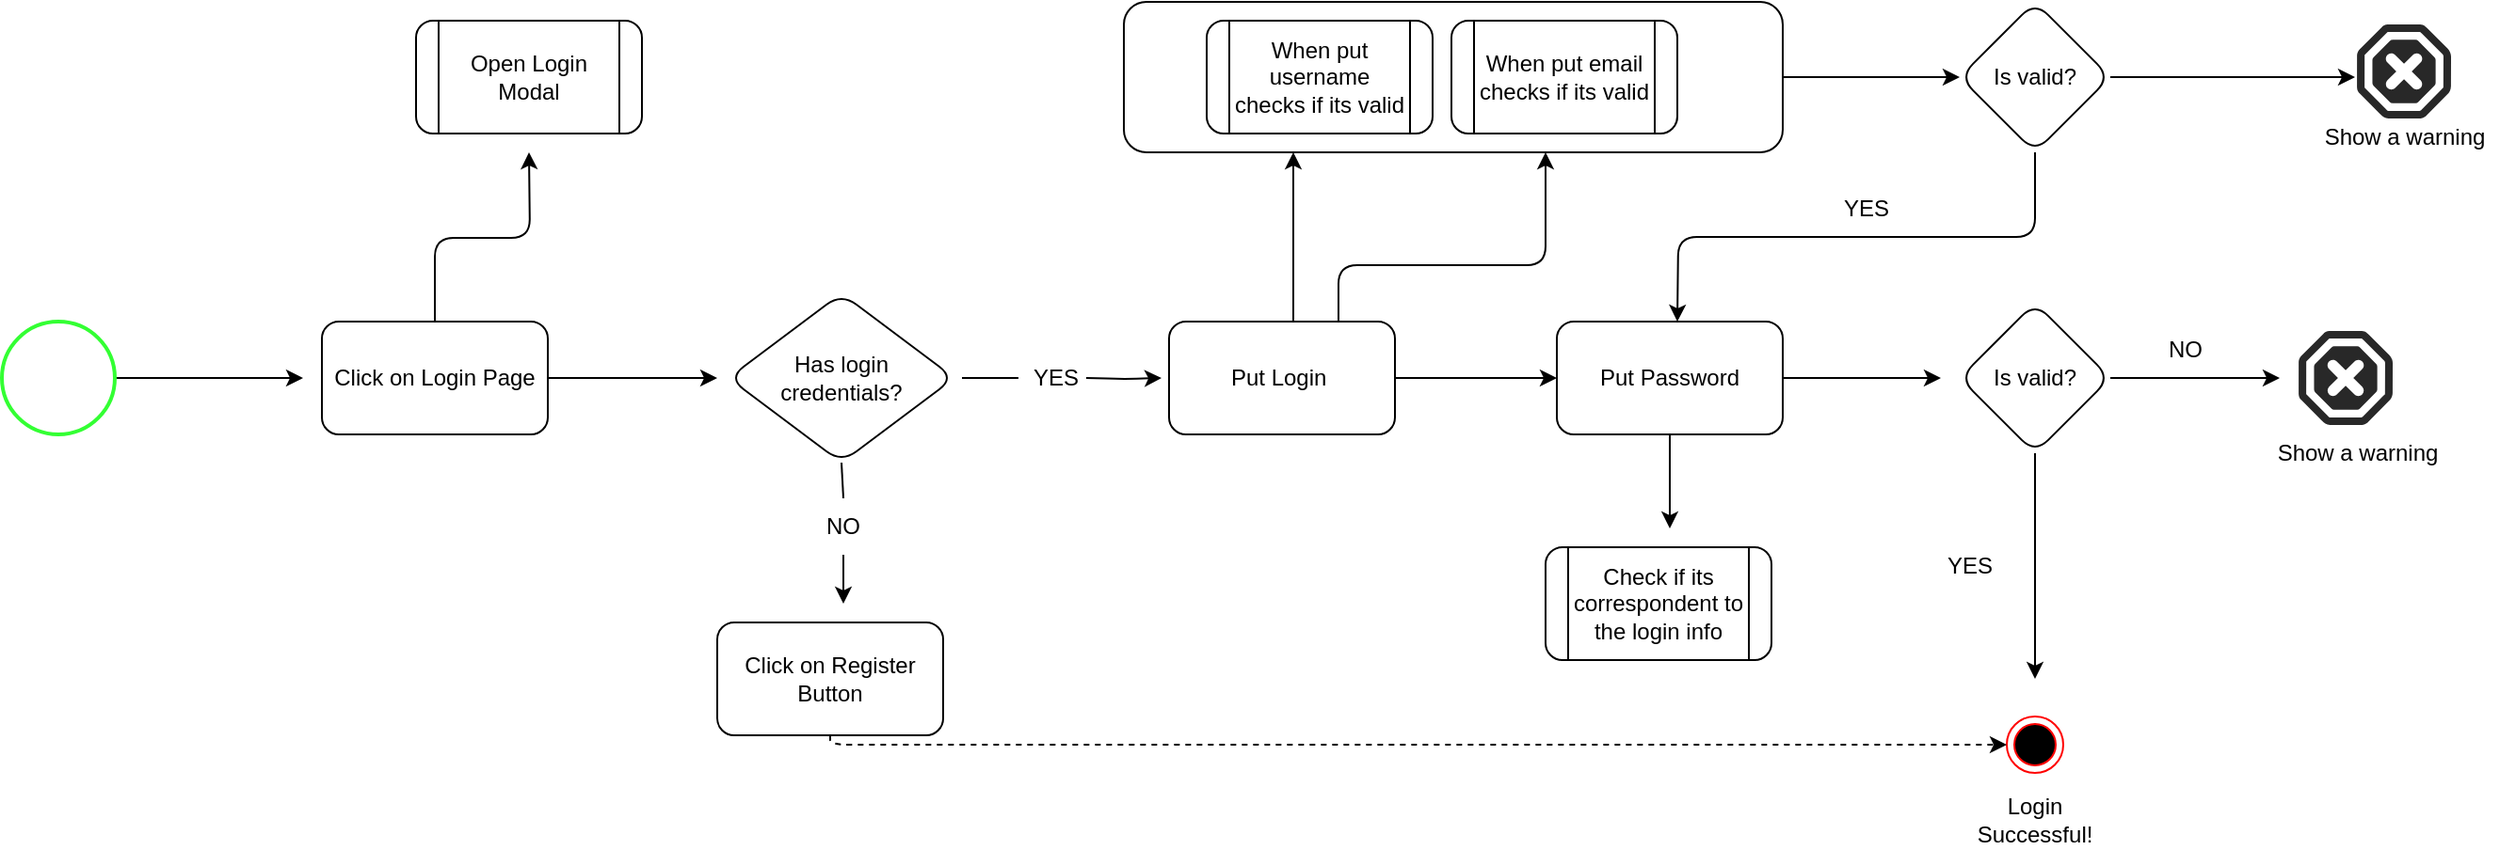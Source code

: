 <mxfile version="18.0.1" type="device"><diagram id="_EPia1ikYsL4EPLsDSCb" name="Página-1"><mxGraphModel dx="868" dy="553" grid="1" gridSize="10" guides="1" tooltips="1" connect="1" arrows="1" fold="1" page="1" pageScale="1" pageWidth="827" pageHeight="1169" math="0" shadow="0"><root><mxCell id="0"/><mxCell id="1" parent="0"/><mxCell id="HcA5xHNOP0TiZOytyOkh-3" value="" style="ellipse;html=1;shape=endState;fillColor=#000000;strokeColor=#ff0000;rounded=1;" vertex="1" parent="1"><mxGeometry x="1105" y="380" width="30" height="30" as="geometry"/></mxCell><mxCell id="HcA5xHNOP0TiZOytyOkh-5" style="edgeStyle=orthogonalEdgeStyle;rounded=1;orthogonalLoop=1;jettySize=auto;html=1;exitX=1;exitY=0.5;exitDx=0;exitDy=0;exitPerimeter=0;" edge="1" parent="1" source="HcA5xHNOP0TiZOytyOkh-4"><mxGeometry relative="1" as="geometry"><mxPoint x="200" y="200" as="targetPoint"/></mxGeometry></mxCell><mxCell id="HcA5xHNOP0TiZOytyOkh-4" value="" style="strokeWidth=2;html=1;shape=mxgraph.flowchart.start_2;whiteSpace=wrap;strokeColor=#33FF33;rounded=1;" vertex="1" parent="1"><mxGeometry x="40" y="170" width="60" height="60" as="geometry"/></mxCell><mxCell id="HcA5xHNOP0TiZOytyOkh-7" style="edgeStyle=orthogonalEdgeStyle;rounded=1;orthogonalLoop=1;jettySize=auto;html=1;exitX=1;exitY=0.5;exitDx=0;exitDy=0;" edge="1" parent="1" source="HcA5xHNOP0TiZOytyOkh-6"><mxGeometry relative="1" as="geometry"><mxPoint x="420" y="200" as="targetPoint"/></mxGeometry></mxCell><mxCell id="HcA5xHNOP0TiZOytyOkh-28" style="edgeStyle=orthogonalEdgeStyle;rounded=1;orthogonalLoop=1;jettySize=auto;html=1;" edge="1" parent="1" source="HcA5xHNOP0TiZOytyOkh-6"><mxGeometry relative="1" as="geometry"><mxPoint x="320" y="80" as="targetPoint"/></mxGeometry></mxCell><mxCell id="HcA5xHNOP0TiZOytyOkh-6" value="Click on Login Page" style="rounded=1;whiteSpace=wrap;html=1;strokeColor=#000000;" vertex="1" parent="1"><mxGeometry x="210" y="170" width="120" height="60" as="geometry"/></mxCell><mxCell id="HcA5xHNOP0TiZOytyOkh-8" value="Has login credentials?" style="rhombus;whiteSpace=wrap;html=1;strokeColor=#000000;rounded=1;" vertex="1" parent="1"><mxGeometry x="426" y="155" width="120" height="90" as="geometry"/></mxCell><mxCell id="HcA5xHNOP0TiZOytyOkh-21" style="edgeStyle=orthogonalEdgeStyle;rounded=1;orthogonalLoop=1;jettySize=auto;html=1;" edge="1" parent="1" source="HcA5xHNOP0TiZOytyOkh-18"><mxGeometry relative="1" as="geometry"><mxPoint x="487" y="320" as="targetPoint"/></mxGeometry></mxCell><mxCell id="HcA5xHNOP0TiZOytyOkh-18" value="NO" style="text;html=1;strokeColor=none;fillColor=none;align=center;verticalAlign=middle;whiteSpace=wrap;rounded=1;" vertex="1" parent="1"><mxGeometry x="457" y="264" width="60" height="30" as="geometry"/></mxCell><mxCell id="HcA5xHNOP0TiZOytyOkh-20" value="" style="endArrow=none;html=1;rounded=1;entryX=0.5;entryY=1;entryDx=0;entryDy=0;exitX=0.5;exitY=0;exitDx=0;exitDy=0;" edge="1" parent="1" source="HcA5xHNOP0TiZOytyOkh-18" target="HcA5xHNOP0TiZOytyOkh-8"><mxGeometry width="50" height="50" relative="1" as="geometry"><mxPoint x="430" y="270" as="sourcePoint"/><mxPoint x="440" y="250" as="targetPoint"/></mxGeometry></mxCell><mxCell id="HcA5xHNOP0TiZOytyOkh-25" style="edgeStyle=orthogonalEdgeStyle;rounded=1;orthogonalLoop=1;jettySize=auto;html=1;exitX=0.5;exitY=1;exitDx=0;exitDy=0;entryX=0;entryY=0.5;entryDx=0;entryDy=0;dashed=1;" edge="1" parent="1" source="HcA5xHNOP0TiZOytyOkh-22" target="HcA5xHNOP0TiZOytyOkh-3"><mxGeometry relative="1" as="geometry"><Array as="points"><mxPoint x="480" y="395"/></Array></mxGeometry></mxCell><mxCell id="HcA5xHNOP0TiZOytyOkh-22" value="Click on Register Button" style="rounded=1;whiteSpace=wrap;html=1;strokeColor=#000000;" vertex="1" parent="1"><mxGeometry x="420" y="330" width="120" height="60" as="geometry"/></mxCell><mxCell id="HcA5xHNOP0TiZOytyOkh-23" value="" style="endArrow=none;html=1;rounded=1;" edge="1" parent="1"><mxGeometry width="50" height="50" relative="1" as="geometry"><mxPoint x="550" y="200" as="sourcePoint"/><mxPoint x="580" y="200" as="targetPoint"/></mxGeometry></mxCell><mxCell id="HcA5xHNOP0TiZOytyOkh-26" style="edgeStyle=orthogonalEdgeStyle;rounded=1;orthogonalLoop=1;jettySize=auto;html=1;" edge="1" parent="1"><mxGeometry relative="1" as="geometry"><mxPoint x="656" y="200" as="targetPoint"/><mxPoint x="616" y="200" as="sourcePoint"/></mxGeometry></mxCell><mxCell id="HcA5xHNOP0TiZOytyOkh-24" value="YES" style="text;html=1;strokeColor=none;fillColor=none;align=center;verticalAlign=middle;whiteSpace=wrap;rounded=1;" vertex="1" parent="1"><mxGeometry x="570" y="185" width="60" height="30" as="geometry"/></mxCell><mxCell id="HcA5xHNOP0TiZOytyOkh-31" style="edgeStyle=orthogonalEdgeStyle;rounded=1;orthogonalLoop=1;jettySize=auto;html=1;" edge="1" parent="1"><mxGeometry relative="1" as="geometry"><mxPoint x="726" y="80" as="targetPoint"/><mxPoint x="726" y="170" as="sourcePoint"/></mxGeometry></mxCell><mxCell id="HcA5xHNOP0TiZOytyOkh-36" style="edgeStyle=orthogonalEdgeStyle;rounded=1;orthogonalLoop=1;jettySize=auto;html=1;exitX=0.75;exitY=0;exitDx=0;exitDy=0;" edge="1" parent="1" source="HcA5xHNOP0TiZOytyOkh-27"><mxGeometry relative="1" as="geometry"><mxPoint x="860" y="80" as="targetPoint"/><Array as="points"><mxPoint x="750" y="140"/><mxPoint x="860" y="140"/></Array></mxGeometry></mxCell><mxCell id="HcA5xHNOP0TiZOytyOkh-44" style="edgeStyle=orthogonalEdgeStyle;rounded=1;orthogonalLoop=1;jettySize=auto;html=1;exitX=1;exitY=0.5;exitDx=0;exitDy=0;entryX=0;entryY=0.5;entryDx=0;entryDy=0;" edge="1" parent="1" source="HcA5xHNOP0TiZOytyOkh-27" target="HcA5xHNOP0TiZOytyOkh-43"><mxGeometry relative="1" as="geometry"/></mxCell><mxCell id="HcA5xHNOP0TiZOytyOkh-27" value="Put Login&amp;nbsp;" style="rounded=1;whiteSpace=wrap;html=1;strokeColor=#000000;" vertex="1" parent="1"><mxGeometry x="660" y="170" width="120" height="60" as="geometry"/></mxCell><mxCell id="HcA5xHNOP0TiZOytyOkh-30" value="&lt;span style=&quot;&quot;&gt;Open Login Modal&lt;/span&gt;" style="shape=process;whiteSpace=wrap;html=1;backgroundOutline=1;strokeColor=#000000;rounded=1;" vertex="1" parent="1"><mxGeometry x="260" y="10" width="120" height="60" as="geometry"/></mxCell><mxCell id="HcA5xHNOP0TiZOytyOkh-39" style="edgeStyle=orthogonalEdgeStyle;rounded=1;orthogonalLoop=1;jettySize=auto;html=1;exitX=1;exitY=0.5;exitDx=0;exitDy=0;" edge="1" parent="1" source="HcA5xHNOP0TiZOytyOkh-38"><mxGeometry relative="1" as="geometry"><mxPoint x="1080" y="40" as="targetPoint"/></mxGeometry></mxCell><mxCell id="HcA5xHNOP0TiZOytyOkh-38" value="" style="rounded=1;whiteSpace=wrap;html=1;strokeColor=#000000;" vertex="1" parent="1"><mxGeometry x="636" width="350" height="80" as="geometry"/></mxCell><mxCell id="HcA5xHNOP0TiZOytyOkh-33" value="When put username checks if its valid" style="shape=process;whiteSpace=wrap;html=1;backgroundOutline=1;strokeColor=#000000;rounded=1;" vertex="1" parent="1"><mxGeometry x="680" y="10" width="120" height="60" as="geometry"/></mxCell><mxCell id="HcA5xHNOP0TiZOytyOkh-34" value="When put email checks if its valid" style="shape=process;whiteSpace=wrap;html=1;backgroundOutline=1;strokeColor=#000000;rounded=1;" vertex="1" parent="1"><mxGeometry x="810" y="10" width="120" height="60" as="geometry"/></mxCell><mxCell id="HcA5xHNOP0TiZOytyOkh-42" style="edgeStyle=orthogonalEdgeStyle;rounded=1;orthogonalLoop=1;jettySize=auto;html=1;exitX=0.5;exitY=1;exitDx=0;exitDy=0;" edge="1" parent="1" source="HcA5xHNOP0TiZOytyOkh-41"><mxGeometry relative="1" as="geometry"><mxPoint x="930" y="170" as="targetPoint"/></mxGeometry></mxCell><mxCell id="HcA5xHNOP0TiZOytyOkh-46" style="edgeStyle=orthogonalEdgeStyle;rounded=1;orthogonalLoop=1;jettySize=auto;html=1;exitX=1;exitY=0.5;exitDx=0;exitDy=0;" edge="1" parent="1" source="HcA5xHNOP0TiZOytyOkh-41"><mxGeometry relative="1" as="geometry"><mxPoint x="1290" y="40" as="targetPoint"/></mxGeometry></mxCell><mxCell id="HcA5xHNOP0TiZOytyOkh-41" value="Is valid?" style="rhombus;whiteSpace=wrap;html=1;strokeColor=#000000;rounded=1;" vertex="1" parent="1"><mxGeometry x="1080" width="80" height="80" as="geometry"/></mxCell><mxCell id="HcA5xHNOP0TiZOytyOkh-51" style="edgeStyle=orthogonalEdgeStyle;rounded=1;orthogonalLoop=1;jettySize=auto;html=1;exitX=1;exitY=0.5;exitDx=0;exitDy=0;" edge="1" parent="1" source="HcA5xHNOP0TiZOytyOkh-43"><mxGeometry relative="1" as="geometry"><mxPoint x="1070" y="200" as="targetPoint"/></mxGeometry></mxCell><mxCell id="HcA5xHNOP0TiZOytyOkh-58" style="edgeStyle=orthogonalEdgeStyle;rounded=1;orthogonalLoop=1;jettySize=auto;html=1;" edge="1" parent="1" source="HcA5xHNOP0TiZOytyOkh-43"><mxGeometry relative="1" as="geometry"><mxPoint x="926" y="280" as="targetPoint"/></mxGeometry></mxCell><mxCell id="HcA5xHNOP0TiZOytyOkh-43" value="Put Password" style="rounded=1;whiteSpace=wrap;html=1;strokeColor=#000000;" vertex="1" parent="1"><mxGeometry x="866" y="170" width="120" height="60" as="geometry"/></mxCell><mxCell id="HcA5xHNOP0TiZOytyOkh-45" value="YES" style="text;html=1;align=center;verticalAlign=middle;resizable=0;points=[];autosize=1;strokeColor=none;fillColor=none;rounded=1;" vertex="1" parent="1"><mxGeometry x="1010" y="100" width="40" height="20" as="geometry"/></mxCell><mxCell id="HcA5xHNOP0TiZOytyOkh-48" value="" style="verticalLabelPosition=bottom;html=1;fillColor=#282828;strokeColor=none;verticalAlign=top;pointerEvents=1;align=center;shape=mxgraph.cisco_safe.business_icons.icon4;rounded=1;" vertex="1" parent="1"><mxGeometry x="1291" y="12" width="50" height="50" as="geometry"/></mxCell><mxCell id="HcA5xHNOP0TiZOytyOkh-49" value="Show a warning" style="text;html=1;align=center;verticalAlign=middle;resizable=0;points=[];autosize=1;strokeColor=none;fillColor=none;rounded=1;" vertex="1" parent="1"><mxGeometry x="1266" y="62" width="100" height="20" as="geometry"/></mxCell><mxCell id="HcA5xHNOP0TiZOytyOkh-53" style="edgeStyle=orthogonalEdgeStyle;rounded=1;orthogonalLoop=1;jettySize=auto;html=1;exitX=0.5;exitY=1;exitDx=0;exitDy=0;" edge="1" parent="1" source="HcA5xHNOP0TiZOytyOkh-52"><mxGeometry relative="1" as="geometry"><mxPoint x="1120" y="360" as="targetPoint"/></mxGeometry></mxCell><mxCell id="HcA5xHNOP0TiZOytyOkh-56" style="edgeStyle=orthogonalEdgeStyle;rounded=1;orthogonalLoop=1;jettySize=auto;html=1;exitX=1;exitY=0.5;exitDx=0;exitDy=0;" edge="1" parent="1" source="HcA5xHNOP0TiZOytyOkh-52"><mxGeometry relative="1" as="geometry"><mxPoint x="1250" y="200" as="targetPoint"/></mxGeometry></mxCell><mxCell id="HcA5xHNOP0TiZOytyOkh-52" value="Is valid?" style="rhombus;whiteSpace=wrap;html=1;strokeColor=#000000;rounded=1;" vertex="1" parent="1"><mxGeometry x="1080" y="160" width="80" height="80" as="geometry"/></mxCell><mxCell id="HcA5xHNOP0TiZOytyOkh-54" value="YES" style="text;html=1;align=center;verticalAlign=middle;resizable=0;points=[];autosize=1;strokeColor=none;fillColor=none;rounded=1;" vertex="1" parent="1"><mxGeometry x="1065" y="290" width="40" height="20" as="geometry"/></mxCell><mxCell id="HcA5xHNOP0TiZOytyOkh-55" value="Login&lt;br&gt;Successful!" style="text;html=1;strokeColor=none;fillColor=none;align=center;verticalAlign=middle;whiteSpace=wrap;rounded=1;" vertex="1" parent="1"><mxGeometry x="1090" y="420" width="60" height="30" as="geometry"/></mxCell><mxCell id="HcA5xHNOP0TiZOytyOkh-57" value="NO" style="text;html=1;strokeColor=none;fillColor=none;align=center;verticalAlign=middle;whiteSpace=wrap;rounded=1;" vertex="1" parent="1"><mxGeometry x="1170" y="170" width="60" height="30" as="geometry"/></mxCell><mxCell id="HcA5xHNOP0TiZOytyOkh-60" value="Check if its correspondent to the login info" style="shape=process;whiteSpace=wrap;html=1;backgroundOutline=1;strokeColor=#000000;rounded=1;" vertex="1" parent="1"><mxGeometry x="860" y="290" width="120" height="60" as="geometry"/></mxCell><mxCell id="HcA5xHNOP0TiZOytyOkh-61" value="" style="verticalLabelPosition=bottom;html=1;fillColor=#282828;strokeColor=none;verticalAlign=top;pointerEvents=1;align=center;shape=mxgraph.cisco_safe.business_icons.icon4;rounded=1;" vertex="1" parent="1"><mxGeometry x="1260" y="175" width="50" height="50" as="geometry"/></mxCell><mxCell id="HcA5xHNOP0TiZOytyOkh-62" value="Show a warning" style="text;html=1;align=center;verticalAlign=middle;resizable=0;points=[];autosize=1;strokeColor=none;fillColor=none;rounded=1;" vertex="1" parent="1"><mxGeometry x="1241" y="230" width="100" height="20" as="geometry"/></mxCell></root></mxGraphModel></diagram></mxfile>